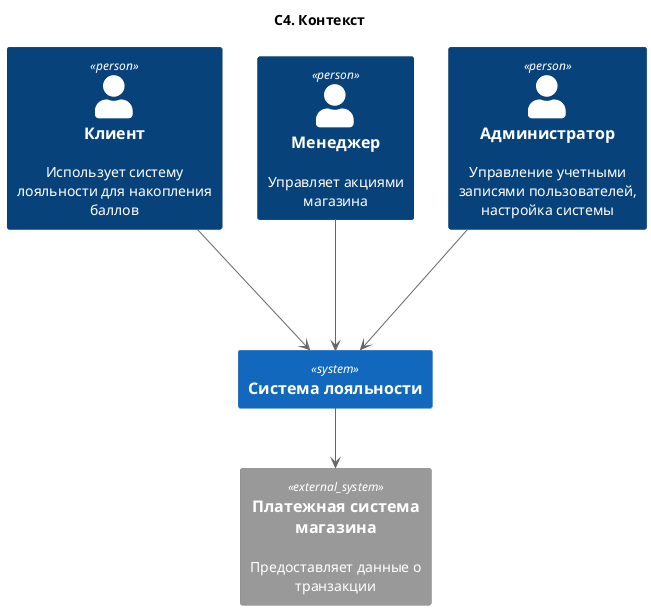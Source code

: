 @startuml
title "C4. Контекст"

!include <C4/C4_Container>

Person(Client, "Клиент", "Использует систему лояльности для накопления баллов")
Person(Manager, "Менеджер", "Управляет акциями магазина")
Person(Admin, "Администратор", "Управление учетными записями пользователей, настройка системы")

System(loyaltySystem, "Система лояльности")
Client ---> loyaltySystem
Manager ---> loyaltySystem
Admin ---> loyaltySystem

System_Ext(storeApi, "Платежная система магазина", "Предоставляет данные о транзакции")

loyaltySystem --> storeApi
@enduml